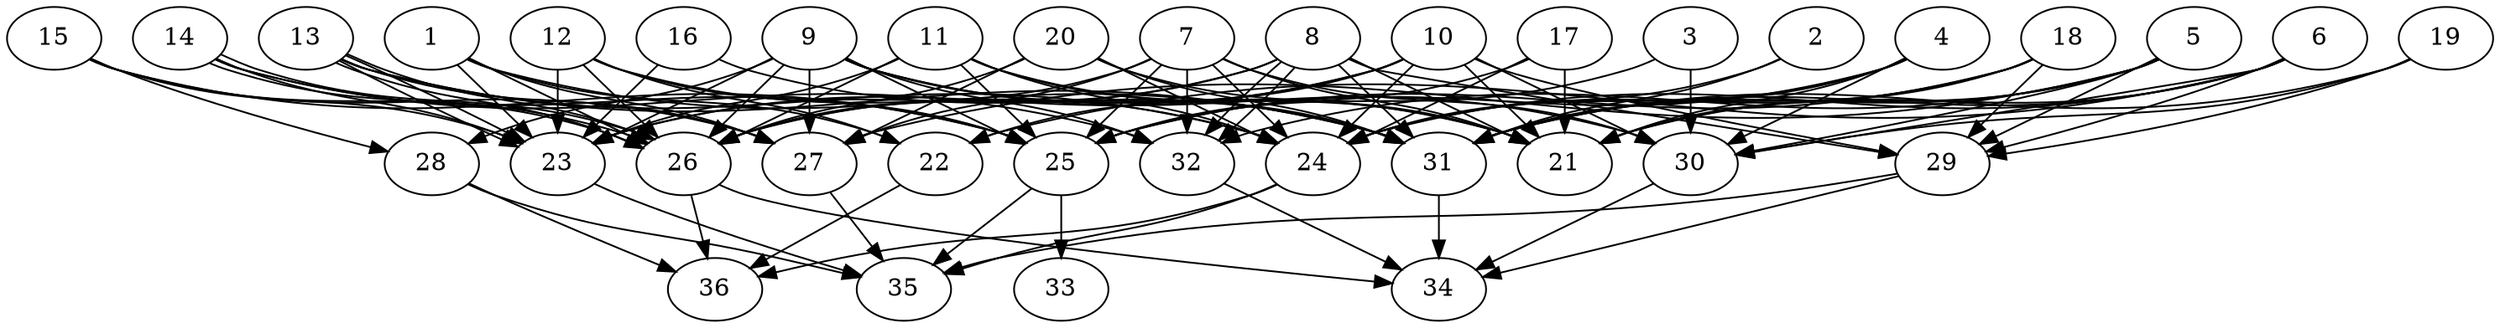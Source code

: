 // DAG (tier=3-complex, mode=data, n=36, ccr=0.505, fat=0.850, density=0.690, regular=0.363, jump=0.258, mindata=4194304, maxdata=33554432)
// DAG automatically generated by daggen at Sun Aug 24 16:33:35 2025
// /home/ermia/Project/Environments/daggen/bin/daggen --dot --ccr 0.505 --fat 0.850 --regular 0.363 --density 0.690 --jump 0.258 --mindata 4194304 --maxdata 33554432 -n 36 
digraph G {
  1 [size="329024228908422208", alpha="0.10", expect_size="164512114454211104"]
  1 -> 22 [size ="5974332803121152"]
  1 -> 23 [size ="5974332803121152"]
  1 -> 26 [size ="5974332803121152"]
  1 -> 27 [size ="5974332803121152"]
  1 -> 31 [size ="5974332803121152"]
  2 [size="15896580927183724", alpha="0.15", expect_size="7948290463591862"]
  2 -> 24 [size ="333261016399872"]
  2 -> 31 [size ="333261016399872"]
  3 [size="2528169192681599488", alpha="0.15", expect_size="1264084596340799744"]
  3 -> 25 [size ="976636136652800"]
  3 -> 30 [size ="976636136652800"]
  4 [size="3111876232839810048", alpha="0.20", expect_size="1555938116419905024"]
  4 -> 21 [size ="1483191533699072"]
  4 -> 24 [size ="1483191533699072"]
  4 -> 25 [size ="1483191533699072"]
  4 -> 30 [size ="1483191533699072"]
  4 -> 31 [size ="1483191533699072"]
  5 [size="321393343917038976", alpha="0.09", expect_size="160696671958519488"]
  5 -> 21 [size ="6016493879820288"]
  5 -> 27 [size ="6016493879820288"]
  5 -> 29 [size ="6016493879820288"]
  5 -> 30 [size ="6016493879820288"]
  5 -> 31 [size ="6016493879820288"]
  5 -> 32 [size ="6016493879820288"]
  6 [size="100206485270101424", alpha="0.18", expect_size="50103242635050712"]
  6 -> 21 [size ="2641149336485888"]
  6 -> 22 [size ="2641149336485888"]
  6 -> 24 [size ="2641149336485888"]
  6 -> 29 [size ="2641149336485888"]
  6 -> 30 [size ="2641149336485888"]
  6 -> 31 [size ="2641149336485888"]
  7 [size="670410768879716401152", alpha="0.04", expect_size="335205384439858200576"]
  7 -> 21 [size ="612797956227072"]
  7 -> 24 [size ="612797956227072"]
  7 -> 25 [size ="612797956227072"]
  7 -> 26 [size ="612797956227072"]
  7 -> 27 [size ="612797956227072"]
  7 -> 30 [size ="612797956227072"]
  7 -> 32 [size ="612797956227072"]
  8 [size="99908772772389024", alpha="0.08", expect_size="49954386386194512"]
  8 -> 21 [size ="3720898955706368"]
  8 -> 23 [size ="3720898955706368"]
  8 -> 26 [size ="3720898955706368"]
  8 -> 29 [size ="3720898955706368"]
  8 -> 31 [size ="3720898955706368"]
  8 -> 32 [size ="3720898955706368"]
  8 -> 32 [size ="3720898955706368"]
  9 [size="33332927967899688", alpha="0.05", expect_size="16666463983949844"]
  9 -> 21 [size ="706312203665408"]
  9 -> 23 [size ="706312203665408"]
  9 -> 25 [size ="706312203665408"]
  9 -> 26 [size ="706312203665408"]
  9 -> 27 [size ="706312203665408"]
  9 -> 28 [size ="706312203665408"]
  9 -> 30 [size ="706312203665408"]
  9 -> 31 [size ="706312203665408"]
  9 -> 32 [size ="706312203665408"]
  10 [size="4248857969696243187712", alpha="0.13", expect_size="2124428984848121593856"]
  10 -> 21 [size ="2098640885645312"]
  10 -> 22 [size ="2098640885645312"]
  10 -> 23 [size ="2098640885645312"]
  10 -> 24 [size ="2098640885645312"]
  10 -> 26 [size ="2098640885645312"]
  10 -> 29 [size ="2098640885645312"]
  10 -> 30 [size ="2098640885645312"]
  11 [size="30981193068933000", alpha="0.15", expect_size="15490596534466500"]
  11 -> 21 [size ="2451191824908288"]
  11 -> 23 [size ="2451191824908288"]
  11 -> 24 [size ="2451191824908288"]
  11 -> 25 [size ="2451191824908288"]
  11 -> 26 [size ="2451191824908288"]
  11 -> 31 [size ="2451191824908288"]
  12 [size="16855855921671864057856", alpha="0.10", expect_size="8427927960835932028928"]
  12 -> 22 [size ="5259250544672768"]
  12 -> 23 [size ="5259250544672768"]
  12 -> 24 [size ="5259250544672768"]
  12 -> 25 [size ="5259250544672768"]
  12 -> 26 [size ="5259250544672768"]
  13 [size="197342487393104352", alpha="0.04", expect_size="98671243696552176"]
  13 -> 23 [size ="5343179599511552"]
  13 -> 23 [size ="5343179599511552"]
  13 -> 24 [size ="5343179599511552"]
  13 -> 26 [size ="5343179599511552"]
  13 -> 26 [size ="5343179599511552"]
  13 -> 27 [size ="5343179599511552"]
  13 -> 31 [size ="5343179599511552"]
  14 [size="2206470970903830", alpha="0.04", expect_size="1103235485451915"]
  14 -> 23 [size ="259975452557312"]
  14 -> 25 [size ="259975452557312"]
  14 -> 26 [size ="259975452557312"]
  14 -> 26 [size ="259975452557312"]
  14 -> 32 [size ="259975452557312"]
  15 [size="411214673805282639872", alpha="0.14", expect_size="205607336902641319936"]
  15 -> 23 [size ="442387033751552"]
  15 -> 25 [size ="442387033751552"]
  15 -> 26 [size ="442387033751552"]
  15 -> 27 [size ="442387033751552"]
  15 -> 28 [size ="442387033751552"]
  16 [size="2921340905544736768", alpha="0.16", expect_size="1460670452772368384"]
  16 -> 23 [size ="3935199033294848"]
  16 -> 31 [size ="3935199033294848"]
  17 [size="19993591464765341696", alpha="0.05", expect_size="9996795732382670848"]
  17 -> 21 [size ="6508262224560128"]
  17 -> 24 [size ="6508262224560128"]
  17 -> 25 [size ="6508262224560128"]
  18 [size="1677401517631343360", alpha="0.01", expect_size="838700758815671680"]
  18 -> 21 [size ="3534260438827008"]
  18 -> 24 [size ="3534260438827008"]
  18 -> 25 [size ="3534260438827008"]
  18 -> 29 [size ="3534260438827008"]
  18 -> 31 [size ="3534260438827008"]
  19 [size="11130664387188088", alpha="0.17", expect_size="5565332193594044"]
  19 -> 29 [size ="455643181875200"]
  19 -> 30 [size ="455643181875200"]
  19 -> 31 [size ="455643181875200"]
  20 [size="1206072321761083392000", alpha="0.19", expect_size="603036160880541696000"]
  20 -> 21 [size ="906439635763200"]
  20 -> 24 [size ="906439635763200"]
  20 -> 26 [size ="906439635763200"]
  20 -> 27 [size ="906439635763200"]
  20 -> 31 [size ="906439635763200"]
  21 [size="8002408575482460", alpha="0.02", expect_size="4001204287741230"]
  22 [size="36488824448253032", alpha="0.09", expect_size="18244412224126516"]
  22 -> 36 [size ="1503561884106752"]
  23 [size="9031513507793807081472", alpha="0.04", expect_size="4515756753896903540736"]
  23 -> 35 [size ="3469474321661952"]
  24 [size="25116112122007441637376", alpha="0.14", expect_size="12558056061003720818688"]
  24 -> 35 [size ="6861065979691008"]
  24 -> 36 [size ="6861065979691008"]
  25 [size="876551021082091454464", alpha="0.15", expect_size="438275510541045727232"]
  25 -> 33 [size ="732725749219328"]
  25 -> 35 [size ="732725749219328"]
  26 [size="165438769638559186944", alpha="0.03", expect_size="82719384819279593472"]
  26 -> 34 [size ="241091286663168"]
  26 -> 36 [size ="241091286663168"]
  27 [size="15697222228457984", alpha="0.06", expect_size="7848611114228992"]
  27 -> 35 [size ="386066020302848"]
  28 [size="550787250418352128000", alpha="0.04", expect_size="275393625209176064000"]
  28 -> 35 [size ="537542210355200"]
  28 -> 36 [size ="537542210355200"]
  29 [size="14340802279693849985024", alpha="0.00", expect_size="7170401139846924992512"]
  29 -> 34 [size ="4722141018718208"]
  29 -> 35 [size ="4722141018718208"]
  30 [size="11597308903320629248", alpha="0.06", expect_size="5798654451660314624"]
  30 -> 34 [size ="5272701845372928"]
  31 [size="3655208339399206912", alpha="0.05", expect_size="1827604169699603456"]
  31 -> 34 [size ="1891213561036800"]
  32 [size="9957873976470124544", alpha="0.20", expect_size="4978936988235062272"]
  32 -> 34 [size ="6109407846858752"]
  33 [size="5507633276315462795264", alpha="0.10", expect_size="2753816638157731397632"]
  34 [size="12133006427622998016000", alpha="0.15", expect_size="6066503213811499008000"]
  35 [size="861261923483756160", alpha="0.05", expect_size="430630961741878080"]
  36 [size="138366824946990055424", alpha="0.14", expect_size="69183412473495027712"]
}